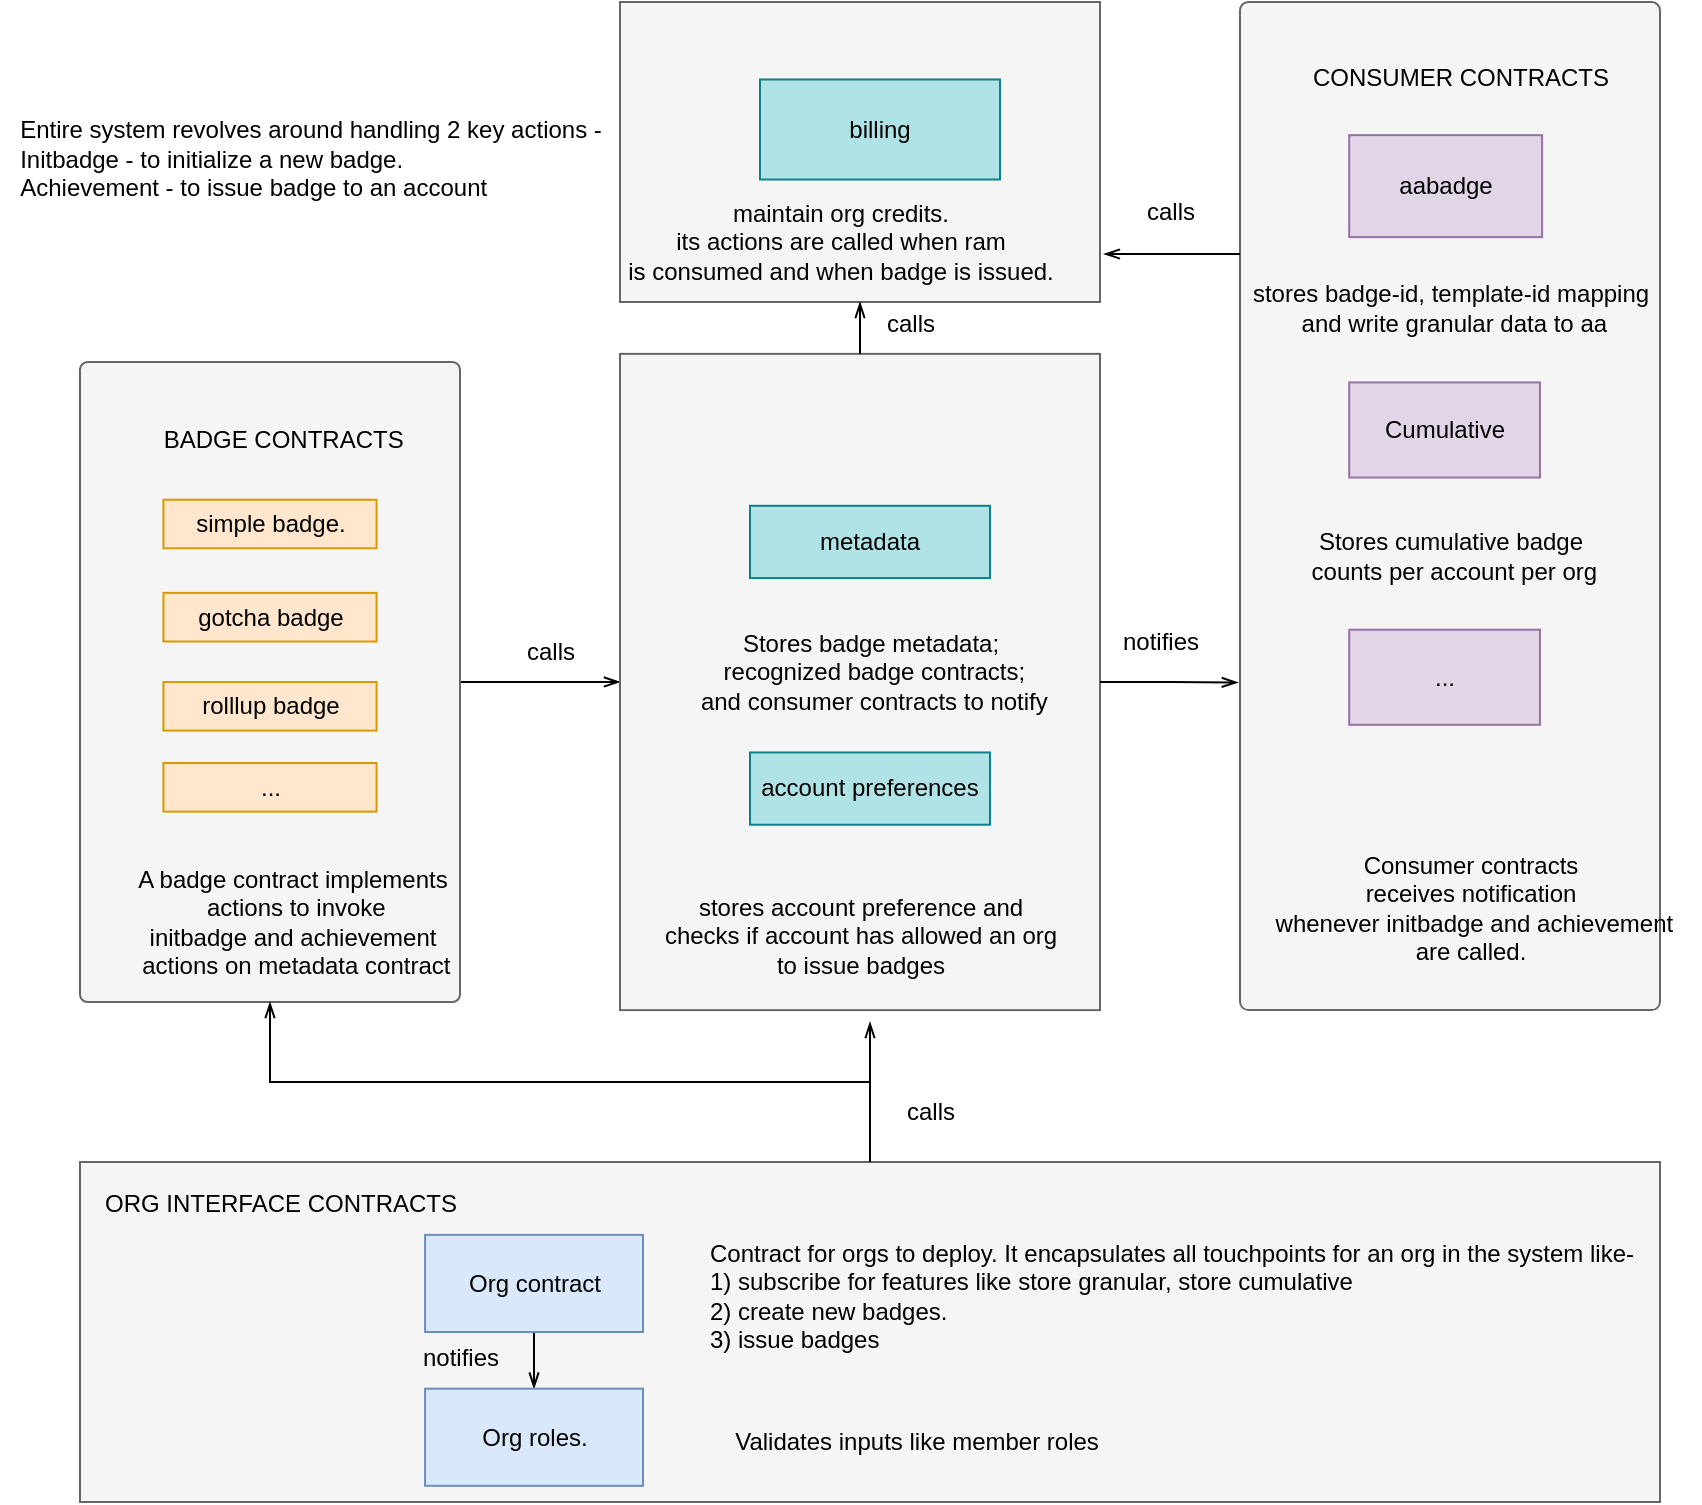 <mxfile version="20.2.5" type="github">
  <diagram id="XNoYjwBNV3gTCZsVwU3y" name="Page-1">
    <mxGraphModel dx="2162" dy="606" grid="1" gridSize="10" guides="1" tooltips="1" connect="1" arrows="1" fold="1" page="1" pageScale="1" pageWidth="850" pageHeight="1100" math="0" shadow="0">
      <root>
        <mxCell id="0" />
        <mxCell id="1" parent="0" />
        <mxCell id="IqAsUECDOmeUmZ750BKp-1" value="" style="rounded=0;whiteSpace=wrap;html=1;glass=0;strokeWidth=1;arcSize=2;fillColor=#f5f5f5;fontColor=#333333;strokeColor=#666666;" vertex="1" parent="1">
          <mxGeometry x="160" y="10" width="240" height="150" as="geometry" />
        </mxCell>
        <mxCell id="KFCudj_lykEUu4Wdejpt-78" style="edgeStyle=orthogonalEdgeStyle;rounded=0;orthogonalLoop=1;jettySize=auto;html=1;exitX=1;exitY=0.5;exitDx=0;exitDy=0;entryX=0;entryY=0.5;entryDx=0;entryDy=0;strokeWidth=1;endArrow=openThin;endFill=0;" parent="1" source="KFCudj_lykEUu4Wdejpt-62" target="KFCudj_lykEUu4Wdejpt-74" edge="1">
          <mxGeometry relative="1" as="geometry" />
        </mxCell>
        <mxCell id="KFCudj_lykEUu4Wdejpt-54" value="&lt;div style=&quot;text-align: left;&quot;&gt;&lt;span style=&quot;background-color: initial;&quot;&gt;Entire system revolves around handling 2 key actions -&lt;br&gt;Initbadge - to initialize a new badge.&lt;/span&gt;&lt;br&gt;&lt;/div&gt;&lt;div style=&quot;text-align: left;&quot;&gt;&lt;span style=&quot;background-color: initial;&quot;&gt;Achievement - to issue badge to an account&lt;br&gt;&lt;br&gt;&lt;br&gt;&amp;nbsp;&lt;/span&gt;&lt;/div&gt;" style="text;html=1;align=center;verticalAlign=middle;resizable=0;points=[];autosize=1;strokeColor=none;fillColor=none;" parent="1" vertex="1">
          <mxGeometry x="-150" y="60" width="310" height="100" as="geometry" />
        </mxCell>
        <mxCell id="KFCudj_lykEUu4Wdejpt-79" value="" style="group" parent="1" vertex="1" connectable="0">
          <mxGeometry x="-110" y="190" width="195.654" height="320" as="geometry" />
        </mxCell>
        <mxCell id="KFCudj_lykEUu4Wdejpt-62" value="" style="rounded=1;whiteSpace=wrap;html=1;arcSize=2;fillColor=#f5f5f5;fontColor=#333333;strokeColor=#666666;" parent="KFCudj_lykEUu4Wdejpt-79" vertex="1">
          <mxGeometry width="190" height="320" as="geometry" />
        </mxCell>
        <mxCell id="KFCudj_lykEUu4Wdejpt-27" value="simple badge." style="whiteSpace=wrap;html=1;fillColor=#ffe6cc;strokeColor=#d79b00;" parent="KFCudj_lykEUu4Wdejpt-79" vertex="1">
          <mxGeometry x="41.729" y="68.861" width="106.542" height="24.304" as="geometry" />
        </mxCell>
        <mxCell id="KFCudj_lykEUu4Wdejpt-28" value="rolllup badge" style="whiteSpace=wrap;html=1;fillColor=#ffe6cc;strokeColor=#d79b00;" parent="KFCudj_lykEUu4Wdejpt-79" vertex="1">
          <mxGeometry x="41.729" y="160" width="106.542" height="24.304" as="geometry" />
        </mxCell>
        <mxCell id="KFCudj_lykEUu4Wdejpt-29" value="gotcha badge" style="whiteSpace=wrap;html=1;fillColor=#ffe6cc;strokeColor=#d79b00;" parent="KFCudj_lykEUu4Wdejpt-79" vertex="1">
          <mxGeometry x="41.729" y="115.443" width="106.542" height="24.304" as="geometry" />
        </mxCell>
        <mxCell id="KFCudj_lykEUu4Wdejpt-61" value="..." style="whiteSpace=wrap;html=1;fillColor=#ffe6cc;strokeColor=#d79b00;" parent="KFCudj_lykEUu4Wdejpt-79" vertex="1">
          <mxGeometry x="41.729" y="200.506" width="106.542" height="24.304" as="geometry" />
        </mxCell>
        <mxCell id="KFCudj_lykEUu4Wdejpt-63" value="BADGE CONTRACTS&amp;nbsp;" style="text;html=1;align=center;verticalAlign=middle;resizable=0;points=[];autosize=1;strokeColor=none;fillColor=none;" parent="KFCudj_lykEUu4Wdejpt-79" vertex="1">
          <mxGeometry x="27.85" y="24.304" width="150" height="30" as="geometry" />
        </mxCell>
        <mxCell id="KFCudj_lykEUu4Wdejpt-64" value="&lt;span style=&quot;&quot;&gt;A badge contract implements&lt;br&gt;&amp;nbsp;actions to invoke&lt;br&gt;initbadge and achievement&lt;br&gt;&amp;nbsp;actions on metadata contract&lt;/span&gt;" style="text;html=1;align=center;verticalAlign=middle;resizable=0;points=[];autosize=1;strokeColor=none;fillColor=none;" parent="KFCudj_lykEUu4Wdejpt-79" vertex="1">
          <mxGeometry x="15.654" y="245.063" width="180" height="70" as="geometry" />
        </mxCell>
        <mxCell id="KFCudj_lykEUu4Wdejpt-80" value="" style="group" parent="1" vertex="1" connectable="0">
          <mxGeometry x="470" y="10" width="230" height="504.06" as="geometry" />
        </mxCell>
        <mxCell id="KFCudj_lykEUu4Wdejpt-67" value="" style="rounded=1;whiteSpace=wrap;html=1;glass=0;strokeWidth=1;arcSize=2;fillColor=#f5f5f5;fontColor=#333333;strokeColor=#666666;" parent="KFCudj_lykEUu4Wdejpt-80" vertex="1">
          <mxGeometry width="210.0" height="504.06" as="geometry" />
        </mxCell>
        <mxCell id="KFCudj_lykEUu4Wdejpt-10" value="aabadge" style="rounded=0;whiteSpace=wrap;html=1;fillColor=#e1d5e7;strokeColor=#9673a6;" parent="KFCudj_lykEUu4Wdejpt-80" vertex="1">
          <mxGeometry x="54.6" y="66.574" width="96.45" height="50.977" as="geometry" />
        </mxCell>
        <mxCell id="KFCudj_lykEUu4Wdejpt-11" value="Cumulative" style="rounded=0;whiteSpace=wrap;html=1;fillColor=#e1d5e7;strokeColor=#9673a6;" parent="KFCudj_lykEUu4Wdejpt-80" vertex="1">
          <mxGeometry x="54.6" y="190.211" width="95.4" height="47.553" as="geometry" />
        </mxCell>
        <mxCell id="KFCudj_lykEUu4Wdejpt-19" value="stores badge-id, template-id mapping&lt;br&gt;&amp;nbsp;and write granular data to aa" style="text;html=1;align=center;verticalAlign=middle;resizable=0;points=[];autosize=1;strokeColor=none;fillColor=none;" parent="KFCudj_lykEUu4Wdejpt-80" vertex="1">
          <mxGeometry x="-5.0" y="133.148" width="220" height="40" as="geometry" />
        </mxCell>
        <mxCell id="KFCudj_lykEUu4Wdejpt-15" value="Stores cumulative badge&lt;br&gt;&amp;nbsp;counts per account per org" style="text;html=1;align=center;verticalAlign=middle;resizable=0;points=[];autosize=1;strokeColor=none;fillColor=none;" parent="KFCudj_lykEUu4Wdejpt-80" vertex="1">
          <mxGeometry x="20.0" y="256.789" width="170" height="40" as="geometry" />
        </mxCell>
        <mxCell id="KFCudj_lykEUu4Wdejpt-68" value="CONSUMER CONTRACTS" style="text;html=1;align=center;verticalAlign=middle;resizable=0;points=[];autosize=1;strokeColor=none;fillColor=none;" parent="KFCudj_lykEUu4Wdejpt-80" vertex="1">
          <mxGeometry x="25.2" y="23.445" width="170" height="30" as="geometry" />
        </mxCell>
        <mxCell id="KFCudj_lykEUu4Wdejpt-69" value="&lt;span style=&quot;&quot;&gt;Consumer contracts &lt;br&gt;receives notification&lt;br&gt;&amp;nbsp;whenever initbadge and achievement &lt;br&gt;are called.&lt;/span&gt;" style="text;html=1;align=center;verticalAlign=middle;resizable=0;points=[];autosize=1;strokeColor=none;fillColor=none;" parent="KFCudj_lykEUu4Wdejpt-80" vertex="1">
          <mxGeometry x="-8.882e-16" y="418.46" width="230" height="70" as="geometry" />
        </mxCell>
        <mxCell id="KFCudj_lykEUu4Wdejpt-82" value="..." style="rounded=0;whiteSpace=wrap;html=1;fillColor=#e1d5e7;strokeColor=#9673a6;" parent="KFCudj_lykEUu4Wdejpt-80" vertex="1">
          <mxGeometry x="54.6" y="313.849" width="95.4" height="47.553" as="geometry" />
        </mxCell>
        <mxCell id="KFCudj_lykEUu4Wdejpt-87" value="" style="group" parent="1" vertex="1" connectable="0">
          <mxGeometry x="160" y="185.93" width="240" height="328.13" as="geometry" />
        </mxCell>
        <mxCell id="KFCudj_lykEUu4Wdejpt-74" value="" style="rounded=0;whiteSpace=wrap;html=1;glass=0;strokeWidth=1;arcSize=2;fillColor=#f5f5f5;fontColor=#333333;strokeColor=#666666;" parent="KFCudj_lykEUu4Wdejpt-87" vertex="1">
          <mxGeometry width="240.0" height="328.13" as="geometry" />
        </mxCell>
        <mxCell id="KFCudj_lykEUu4Wdejpt-22" value="account preferences" style="rounded=0;whiteSpace=wrap;html=1;fillColor=#b0e3e6;strokeColor=#0e8088;" parent="KFCudj_lykEUu4Wdejpt-87" vertex="1">
          <mxGeometry x="65.0" y="199.299" width="120.0" height="36.124" as="geometry" />
        </mxCell>
        <mxCell id="KFCudj_lykEUu4Wdejpt-25" value="stores account preference and&lt;br&gt;&amp;nbsp;checks if account has allowed an org&amp;nbsp;&lt;br&gt;to issue badges" style="text;html=1;align=center;verticalAlign=middle;resizable=0;points=[];autosize=1;strokeColor=none;fillColor=none;" parent="KFCudj_lykEUu4Wdejpt-87" vertex="1">
          <mxGeometry x="5.0" y="260.965" width="230" height="60" as="geometry" />
        </mxCell>
        <mxCell id="KFCudj_lykEUu4Wdejpt-76" value="metadata" style="rounded=0;whiteSpace=wrap;html=1;glass=0;strokeWidth=1;fillColor=#b0e3e6;strokeColor=#0e8088;" parent="KFCudj_lykEUu4Wdejpt-87" vertex="1">
          <mxGeometry x="65.0" y="75.972" width="120.0" height="36.124" as="geometry" />
        </mxCell>
        <mxCell id="KFCudj_lykEUu4Wdejpt-84" value="Stores badge metadata;&lt;br&gt;&amp;nbsp;recognized badge contracts;&lt;br&gt;&amp;nbsp;and consumer contracts to notify" style="text;html=1;align=center;verticalAlign=middle;resizable=0;points=[];autosize=1;strokeColor=none;fillColor=none;" parent="KFCudj_lykEUu4Wdejpt-87" vertex="1">
          <mxGeometry x="25" y="128.829" width="200" height="60" as="geometry" />
        </mxCell>
        <mxCell id="KFCudj_lykEUu4Wdejpt-88" value="calls" style="text;html=1;align=center;verticalAlign=middle;resizable=0;points=[];autosize=1;strokeColor=none;fillColor=none;" parent="1" vertex="1">
          <mxGeometry x="100" y="320" width="50" height="30" as="geometry" />
        </mxCell>
        <mxCell id="KFCudj_lykEUu4Wdejpt-94" value="" style="group;fillColor=#f5f5f5;fontColor=#333333;strokeColor=#666666;" parent="1" vertex="1" connectable="0">
          <mxGeometry x="-110" y="590" width="790" height="170" as="geometry" />
        </mxCell>
        <mxCell id="KFCudj_lykEUu4Wdejpt-92" value="" style="rounded=0;whiteSpace=wrap;html=1;glass=0;strokeWidth=1;fillColor=#f5f5f5;fontColor=#333333;strokeColor=#666666;" parent="KFCudj_lykEUu4Wdejpt-94" vertex="1">
          <mxGeometry width="790" height="170" as="geometry" />
        </mxCell>
        <mxCell id="IqAsUECDOmeUmZ750BKp-19" style="edgeStyle=orthogonalEdgeStyle;rounded=0;orthogonalLoop=1;jettySize=auto;html=1;exitX=0.5;exitY=1;exitDx=0;exitDy=0;entryX=0.5;entryY=0;entryDx=0;entryDy=0;endArrow=openThin;endFill=0;strokeWidth=1;" edge="1" parent="KFCudj_lykEUu4Wdejpt-94" source="KFCudj_lykEUu4Wdejpt-50" target="KFCudj_lykEUu4Wdejpt-51">
          <mxGeometry relative="1" as="geometry" />
        </mxCell>
        <mxCell id="KFCudj_lykEUu4Wdejpt-50" value="Org contract" style="rounded=0;whiteSpace=wrap;html=1;fillColor=#dae8fc;strokeColor=#6c8ebf;" parent="KFCudj_lykEUu4Wdejpt-94" vertex="1">
          <mxGeometry x="172.529" y="36.429" width="108.966" height="48.571" as="geometry" />
        </mxCell>
        <mxCell id="KFCudj_lykEUu4Wdejpt-51" value="Org roles." style="rounded=0;whiteSpace=wrap;html=1;fillColor=#dae8fc;strokeColor=#6c8ebf;" parent="KFCudj_lykEUu4Wdejpt-94" vertex="1">
          <mxGeometry x="172.529" y="113.333" width="108.966" height="48.571" as="geometry" />
        </mxCell>
        <mxCell id="KFCudj_lykEUu4Wdejpt-52" value="Contract for orgs to deploy. It encapsulates all touchpoints for an org in the system like-&lt;br&gt;&lt;div style=&quot;&quot;&gt;&lt;span style=&quot;background-color: initial;&quot;&gt;1) subscribe for features like store granular, store cumulative&lt;br&gt;2) create new badges.&lt;br&gt;3) issue badges&lt;br&gt;&lt;/span&gt;&lt;/div&gt;" style="text;html=1;align=left;verticalAlign=middle;resizable=0;points=[];autosize=1;strokeColor=none;fillColor=none;" parent="KFCudj_lykEUu4Wdejpt-94" vertex="1">
          <mxGeometry x="313.276" y="32.381" width="490" height="70" as="geometry" />
        </mxCell>
        <mxCell id="KFCudj_lykEUu4Wdejpt-53" value="Validates inputs like member roles" style="text;html=1;align=center;verticalAlign=middle;resizable=0;points=[];autosize=1;strokeColor=none;fillColor=none;" parent="KFCudj_lykEUu4Wdejpt-94" vertex="1">
          <mxGeometry x="313.276" y="125.476" width="210" height="30" as="geometry" />
        </mxCell>
        <mxCell id="KFCudj_lykEUu4Wdejpt-93" value="ORG INTERFACE CONTRACTS" style="text;html=1;align=center;verticalAlign=middle;resizable=0;points=[];autosize=1;strokeColor=none;fillColor=none;" parent="KFCudj_lykEUu4Wdejpt-94" vertex="1">
          <mxGeometry y="6.433" width="200" height="30" as="geometry" />
        </mxCell>
        <mxCell id="IqAsUECDOmeUmZ750BKp-18" value="notifies" style="text;html=1;align=center;verticalAlign=middle;resizable=0;points=[];autosize=1;strokeColor=none;fillColor=none;" vertex="1" parent="KFCudj_lykEUu4Wdejpt-94">
          <mxGeometry x="160" y="83.33" width="60" height="30" as="geometry" />
        </mxCell>
        <mxCell id="KFCudj_lykEUu4Wdejpt-34" value="maintain org credits. &lt;br&gt;its actions are called when ram&lt;br&gt;is consumed and when badge is issued." style="text;html=1;align=center;verticalAlign=middle;resizable=0;points=[];autosize=1;strokeColor=none;fillColor=none;" parent="1" vertex="1">
          <mxGeometry x="150" y="100" width="240" height="60" as="geometry" />
        </mxCell>
        <mxCell id="KFCudj_lykEUu4Wdejpt-23" value="billing" style="rounded=0;whiteSpace=wrap;html=1;fillColor=#b0e3e6;strokeColor=#0e8088;" parent="1" vertex="1">
          <mxGeometry x="230" y="48.75" width="120" height="50" as="geometry" />
        </mxCell>
        <mxCell id="IqAsUECDOmeUmZ750BKp-2" style="edgeStyle=orthogonalEdgeStyle;rounded=0;orthogonalLoop=1;jettySize=auto;html=1;exitX=0.5;exitY=0;exitDx=0;exitDy=0;entryX=0.5;entryY=1;entryDx=0;entryDy=0;endArrow=openThin;endFill=0;strokeWidth=1;" edge="1" parent="1" source="KFCudj_lykEUu4Wdejpt-74" target="IqAsUECDOmeUmZ750BKp-1">
          <mxGeometry relative="1" as="geometry" />
        </mxCell>
        <mxCell id="IqAsUECDOmeUmZ750BKp-7" style="edgeStyle=orthogonalEdgeStyle;rounded=0;orthogonalLoop=1;jettySize=auto;html=1;exitX=1;exitY=0.5;exitDx=0;exitDy=0;entryX=-0.005;entryY=0.675;entryDx=0;entryDy=0;entryPerimeter=0;endArrow=openThin;endFill=0;strokeWidth=1;" edge="1" parent="1" source="KFCudj_lykEUu4Wdejpt-74" target="KFCudj_lykEUu4Wdejpt-67">
          <mxGeometry relative="1" as="geometry" />
        </mxCell>
        <mxCell id="IqAsUECDOmeUmZ750BKp-11" style="edgeStyle=orthogonalEdgeStyle;rounded=0;orthogonalLoop=1;jettySize=auto;html=1;exitX=0;exitY=0.25;exitDx=0;exitDy=0;entryX=1.008;entryY=0.84;entryDx=0;entryDy=0;entryPerimeter=0;endArrow=openThin;endFill=0;strokeWidth=1;" edge="1" parent="1" source="KFCudj_lykEUu4Wdejpt-67" target="IqAsUECDOmeUmZ750BKp-1">
          <mxGeometry relative="1" as="geometry" />
        </mxCell>
        <mxCell id="IqAsUECDOmeUmZ750BKp-12" style="edgeStyle=orthogonalEdgeStyle;rounded=0;orthogonalLoop=1;jettySize=auto;html=1;exitX=0.5;exitY=0;exitDx=0;exitDy=0;endArrow=openThin;endFill=0;strokeWidth=1;" edge="1" parent="1" source="KFCudj_lykEUu4Wdejpt-92">
          <mxGeometry relative="1" as="geometry">
            <mxPoint x="285" y="520" as="targetPoint" />
          </mxGeometry>
        </mxCell>
        <mxCell id="IqAsUECDOmeUmZ750BKp-13" style="edgeStyle=orthogonalEdgeStyle;rounded=0;orthogonalLoop=1;jettySize=auto;html=1;exitX=0.5;exitY=0;exitDx=0;exitDy=0;entryX=0.5;entryY=1;entryDx=0;entryDy=0;endArrow=openThin;endFill=0;strokeWidth=1;" edge="1" parent="1" source="KFCudj_lykEUu4Wdejpt-92" target="KFCudj_lykEUu4Wdejpt-62">
          <mxGeometry relative="1" as="geometry" />
        </mxCell>
        <mxCell id="IqAsUECDOmeUmZ750BKp-14" value="notifies" style="text;html=1;align=center;verticalAlign=middle;resizable=0;points=[];autosize=1;strokeColor=none;fillColor=none;" vertex="1" parent="1">
          <mxGeometry x="400" y="315" width="60" height="30" as="geometry" />
        </mxCell>
        <mxCell id="IqAsUECDOmeUmZ750BKp-15" value="calls" style="text;html=1;align=center;verticalAlign=middle;resizable=0;points=[];autosize=1;strokeColor=none;fillColor=none;" vertex="1" parent="1">
          <mxGeometry x="410" y="100" width="50" height="30" as="geometry" />
        </mxCell>
        <mxCell id="IqAsUECDOmeUmZ750BKp-16" value="calls" style="text;html=1;align=center;verticalAlign=middle;resizable=0;points=[];autosize=1;strokeColor=none;fillColor=none;" vertex="1" parent="1">
          <mxGeometry x="280" y="155.93" width="50" height="30" as="geometry" />
        </mxCell>
        <mxCell id="IqAsUECDOmeUmZ750BKp-17" value="calls" style="text;html=1;align=center;verticalAlign=middle;resizable=0;points=[];autosize=1;strokeColor=none;fillColor=none;" vertex="1" parent="1">
          <mxGeometry x="290" y="550" width="50" height="30" as="geometry" />
        </mxCell>
      </root>
    </mxGraphModel>
  </diagram>
</mxfile>

